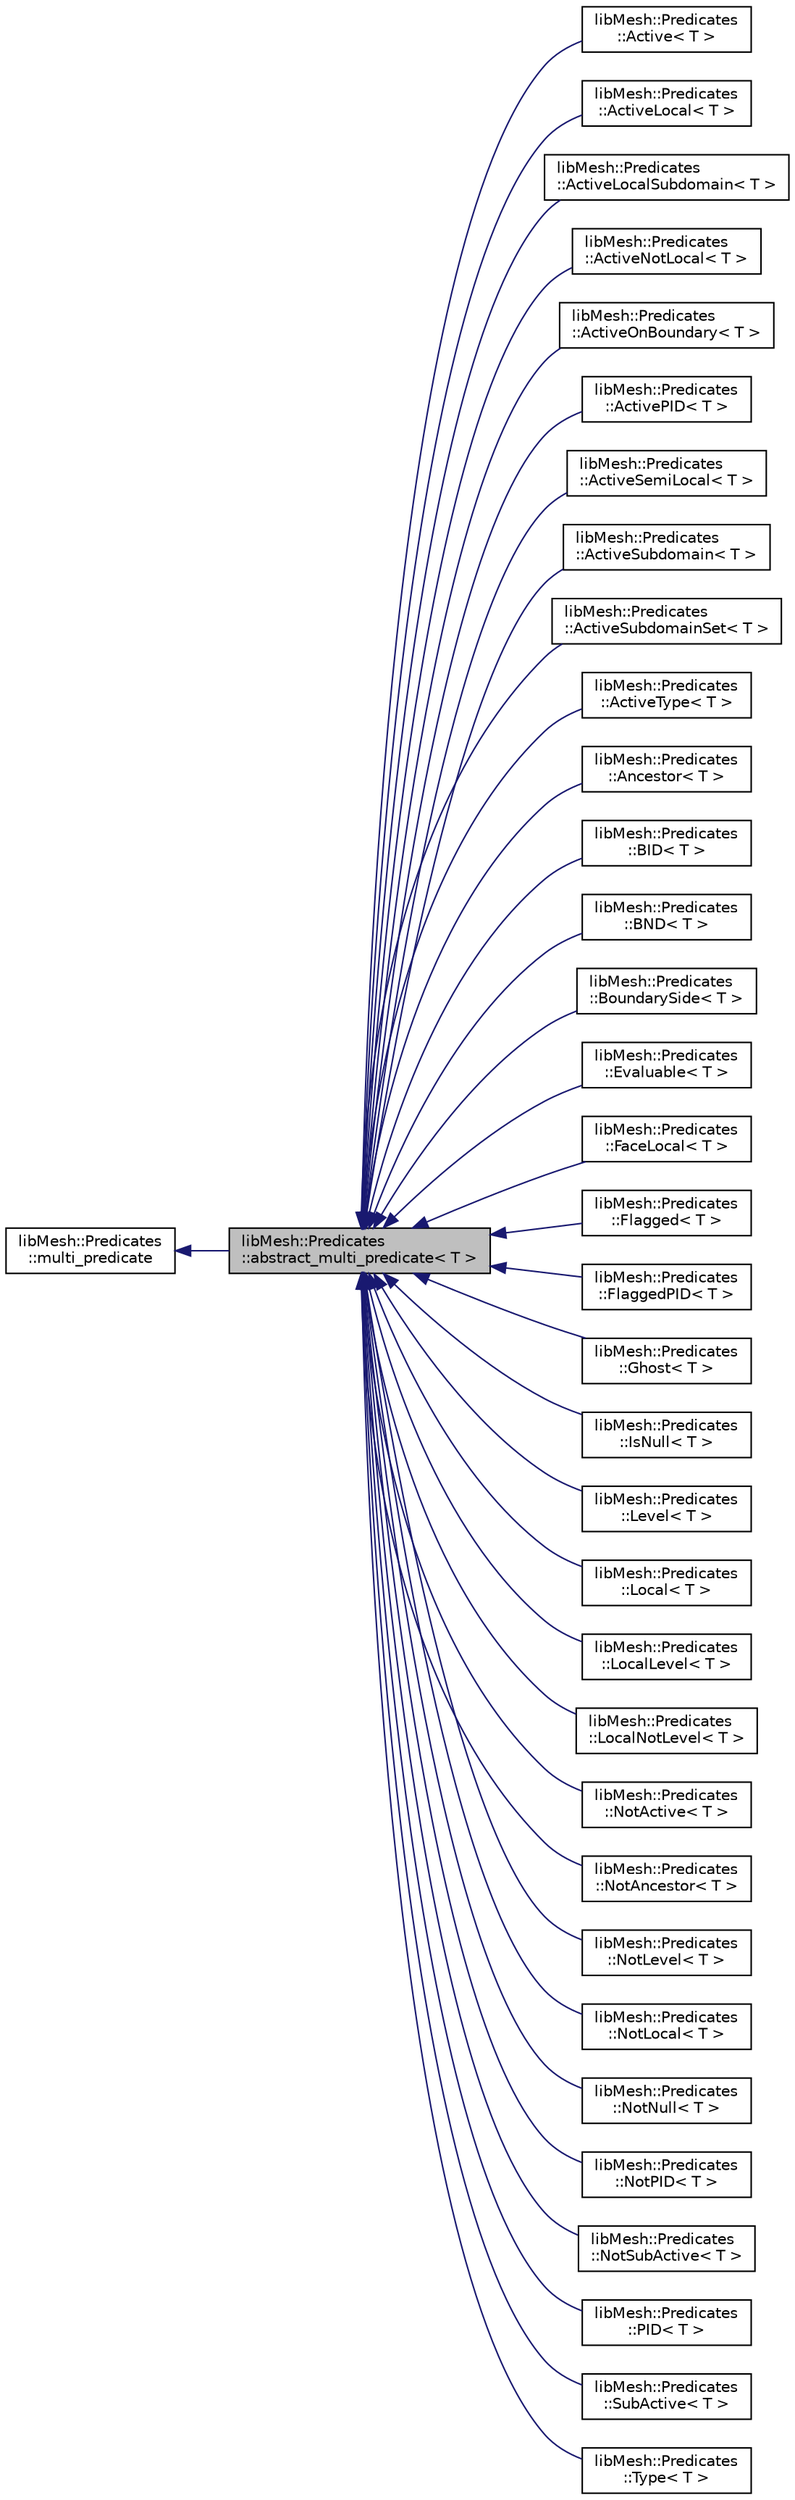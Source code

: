 digraph "libMesh::Predicates::abstract_multi_predicate&lt; T &gt;"
{
  edge [fontname="Helvetica",fontsize="10",labelfontname="Helvetica",labelfontsize="10"];
  node [fontname="Helvetica",fontsize="10",shape=record];
  rankdir="LR";
  Node0 [label="libMesh::Predicates\l::abstract_multi_predicate\< T \>",height=0.2,width=0.4,color="black", fillcolor="grey75", style="filled", fontcolor="black"];
  Node1 -> Node0 [dir="back",color="midnightblue",fontsize="10",style="solid",fontname="Helvetica"];
  Node1 [label="libMesh::Predicates\l::multi_predicate",height=0.2,width=0.4,color="black", fillcolor="white", style="filled",URL="$structlibMesh_1_1Predicates_1_1multi__predicate.html"];
  Node0 -> Node2 [dir="back",color="midnightblue",fontsize="10",style="solid",fontname="Helvetica"];
  Node2 [label="libMesh::Predicates\l::Active\< T \>",height=0.2,width=0.4,color="black", fillcolor="white", style="filled",URL="$structlibMesh_1_1Predicates_1_1Active.html"];
  Node0 -> Node3 [dir="back",color="midnightblue",fontsize="10",style="solid",fontname="Helvetica"];
  Node3 [label="libMesh::Predicates\l::ActiveLocal\< T \>",height=0.2,width=0.4,color="black", fillcolor="white", style="filled",URL="$structlibMesh_1_1Predicates_1_1ActiveLocal.html"];
  Node0 -> Node4 [dir="back",color="midnightblue",fontsize="10",style="solid",fontname="Helvetica"];
  Node4 [label="libMesh::Predicates\l::ActiveLocalSubdomain\< T \>",height=0.2,width=0.4,color="black", fillcolor="white", style="filled",URL="$structlibMesh_1_1Predicates_1_1ActiveLocalSubdomain.html"];
  Node0 -> Node5 [dir="back",color="midnightblue",fontsize="10",style="solid",fontname="Helvetica"];
  Node5 [label="libMesh::Predicates\l::ActiveNotLocal\< T \>",height=0.2,width=0.4,color="black", fillcolor="white", style="filled",URL="$structlibMesh_1_1Predicates_1_1ActiveNotLocal.html"];
  Node0 -> Node6 [dir="back",color="midnightblue",fontsize="10",style="solid",fontname="Helvetica"];
  Node6 [label="libMesh::Predicates\l::ActiveOnBoundary\< T \>",height=0.2,width=0.4,color="black", fillcolor="white", style="filled",URL="$structlibMesh_1_1Predicates_1_1ActiveOnBoundary.html"];
  Node0 -> Node7 [dir="back",color="midnightblue",fontsize="10",style="solid",fontname="Helvetica"];
  Node7 [label="libMesh::Predicates\l::ActivePID\< T \>",height=0.2,width=0.4,color="black", fillcolor="white", style="filled",URL="$structlibMesh_1_1Predicates_1_1ActivePID.html"];
  Node0 -> Node8 [dir="back",color="midnightblue",fontsize="10",style="solid",fontname="Helvetica"];
  Node8 [label="libMesh::Predicates\l::ActiveSemiLocal\< T \>",height=0.2,width=0.4,color="black", fillcolor="white", style="filled",URL="$structlibMesh_1_1Predicates_1_1ActiveSemiLocal.html"];
  Node0 -> Node9 [dir="back",color="midnightblue",fontsize="10",style="solid",fontname="Helvetica"];
  Node9 [label="libMesh::Predicates\l::ActiveSubdomain\< T \>",height=0.2,width=0.4,color="black", fillcolor="white", style="filled",URL="$structlibMesh_1_1Predicates_1_1ActiveSubdomain.html"];
  Node0 -> Node10 [dir="back",color="midnightblue",fontsize="10",style="solid",fontname="Helvetica"];
  Node10 [label="libMesh::Predicates\l::ActiveSubdomainSet\< T \>",height=0.2,width=0.4,color="black", fillcolor="white", style="filled",URL="$structlibMesh_1_1Predicates_1_1ActiveSubdomainSet.html"];
  Node0 -> Node11 [dir="back",color="midnightblue",fontsize="10",style="solid",fontname="Helvetica"];
  Node11 [label="libMesh::Predicates\l::ActiveType\< T \>",height=0.2,width=0.4,color="black", fillcolor="white", style="filled",URL="$structlibMesh_1_1Predicates_1_1ActiveType.html"];
  Node0 -> Node12 [dir="back",color="midnightblue",fontsize="10",style="solid",fontname="Helvetica"];
  Node12 [label="libMesh::Predicates\l::Ancestor\< T \>",height=0.2,width=0.4,color="black", fillcolor="white", style="filled",URL="$structlibMesh_1_1Predicates_1_1Ancestor.html"];
  Node0 -> Node13 [dir="back",color="midnightblue",fontsize="10",style="solid",fontname="Helvetica"];
  Node13 [label="libMesh::Predicates\l::BID\< T \>",height=0.2,width=0.4,color="black", fillcolor="white", style="filled",URL="$structlibMesh_1_1Predicates_1_1BID.html"];
  Node0 -> Node14 [dir="back",color="midnightblue",fontsize="10",style="solid",fontname="Helvetica"];
  Node14 [label="libMesh::Predicates\l::BND\< T \>",height=0.2,width=0.4,color="black", fillcolor="white", style="filled",URL="$structlibMesh_1_1Predicates_1_1BND.html"];
  Node0 -> Node15 [dir="back",color="midnightblue",fontsize="10",style="solid",fontname="Helvetica"];
  Node15 [label="libMesh::Predicates\l::BoundarySide\< T \>",height=0.2,width=0.4,color="black", fillcolor="white", style="filled",URL="$structlibMesh_1_1Predicates_1_1BoundarySide.html"];
  Node0 -> Node16 [dir="back",color="midnightblue",fontsize="10",style="solid",fontname="Helvetica"];
  Node16 [label="libMesh::Predicates\l::Evaluable\< T \>",height=0.2,width=0.4,color="black", fillcolor="white", style="filled",URL="$structlibMesh_1_1Predicates_1_1Evaluable.html"];
  Node0 -> Node17 [dir="back",color="midnightblue",fontsize="10",style="solid",fontname="Helvetica"];
  Node17 [label="libMesh::Predicates\l::FaceLocal\< T \>",height=0.2,width=0.4,color="black", fillcolor="white", style="filled",URL="$structlibMesh_1_1Predicates_1_1FaceLocal.html"];
  Node0 -> Node18 [dir="back",color="midnightblue",fontsize="10",style="solid",fontname="Helvetica"];
  Node18 [label="libMesh::Predicates\l::Flagged\< T \>",height=0.2,width=0.4,color="black", fillcolor="white", style="filled",URL="$structlibMesh_1_1Predicates_1_1Flagged.html"];
  Node0 -> Node19 [dir="back",color="midnightblue",fontsize="10",style="solid",fontname="Helvetica"];
  Node19 [label="libMesh::Predicates\l::FlaggedPID\< T \>",height=0.2,width=0.4,color="black", fillcolor="white", style="filled",URL="$structlibMesh_1_1Predicates_1_1FlaggedPID.html"];
  Node0 -> Node20 [dir="back",color="midnightblue",fontsize="10",style="solid",fontname="Helvetica"];
  Node20 [label="libMesh::Predicates\l::Ghost\< T \>",height=0.2,width=0.4,color="black", fillcolor="white", style="filled",URL="$structlibMesh_1_1Predicates_1_1Ghost.html"];
  Node0 -> Node21 [dir="back",color="midnightblue",fontsize="10",style="solid",fontname="Helvetica"];
  Node21 [label="libMesh::Predicates\l::IsNull\< T \>",height=0.2,width=0.4,color="black", fillcolor="white", style="filled",URL="$structlibMesh_1_1Predicates_1_1IsNull.html"];
  Node0 -> Node22 [dir="back",color="midnightblue",fontsize="10",style="solid",fontname="Helvetica"];
  Node22 [label="libMesh::Predicates\l::Level\< T \>",height=0.2,width=0.4,color="black", fillcolor="white", style="filled",URL="$structlibMesh_1_1Predicates_1_1Level.html"];
  Node0 -> Node23 [dir="back",color="midnightblue",fontsize="10",style="solid",fontname="Helvetica"];
  Node23 [label="libMesh::Predicates\l::Local\< T \>",height=0.2,width=0.4,color="black", fillcolor="white", style="filled",URL="$structlibMesh_1_1Predicates_1_1Local.html"];
  Node0 -> Node24 [dir="back",color="midnightblue",fontsize="10",style="solid",fontname="Helvetica"];
  Node24 [label="libMesh::Predicates\l::LocalLevel\< T \>",height=0.2,width=0.4,color="black", fillcolor="white", style="filled",URL="$structlibMesh_1_1Predicates_1_1LocalLevel.html"];
  Node0 -> Node25 [dir="back",color="midnightblue",fontsize="10",style="solid",fontname="Helvetica"];
  Node25 [label="libMesh::Predicates\l::LocalNotLevel\< T \>",height=0.2,width=0.4,color="black", fillcolor="white", style="filled",URL="$structlibMesh_1_1Predicates_1_1LocalNotLevel.html"];
  Node0 -> Node26 [dir="back",color="midnightblue",fontsize="10",style="solid",fontname="Helvetica"];
  Node26 [label="libMesh::Predicates\l::NotActive\< T \>",height=0.2,width=0.4,color="black", fillcolor="white", style="filled",URL="$structlibMesh_1_1Predicates_1_1NotActive.html"];
  Node0 -> Node27 [dir="back",color="midnightblue",fontsize="10",style="solid",fontname="Helvetica"];
  Node27 [label="libMesh::Predicates\l::NotAncestor\< T \>",height=0.2,width=0.4,color="black", fillcolor="white", style="filled",URL="$structlibMesh_1_1Predicates_1_1NotAncestor.html"];
  Node0 -> Node28 [dir="back",color="midnightblue",fontsize="10",style="solid",fontname="Helvetica"];
  Node28 [label="libMesh::Predicates\l::NotLevel\< T \>",height=0.2,width=0.4,color="black", fillcolor="white", style="filled",URL="$structlibMesh_1_1Predicates_1_1NotLevel.html"];
  Node0 -> Node29 [dir="back",color="midnightblue",fontsize="10",style="solid",fontname="Helvetica"];
  Node29 [label="libMesh::Predicates\l::NotLocal\< T \>",height=0.2,width=0.4,color="black", fillcolor="white", style="filled",URL="$structlibMesh_1_1Predicates_1_1NotLocal.html"];
  Node0 -> Node30 [dir="back",color="midnightblue",fontsize="10",style="solid",fontname="Helvetica"];
  Node30 [label="libMesh::Predicates\l::NotNull\< T \>",height=0.2,width=0.4,color="black", fillcolor="white", style="filled",URL="$structlibMesh_1_1Predicates_1_1NotNull.html"];
  Node0 -> Node31 [dir="back",color="midnightblue",fontsize="10",style="solid",fontname="Helvetica"];
  Node31 [label="libMesh::Predicates\l::NotPID\< T \>",height=0.2,width=0.4,color="black", fillcolor="white", style="filled",URL="$structlibMesh_1_1Predicates_1_1NotPID.html"];
  Node0 -> Node32 [dir="back",color="midnightblue",fontsize="10",style="solid",fontname="Helvetica"];
  Node32 [label="libMesh::Predicates\l::NotSubActive\< T \>",height=0.2,width=0.4,color="black", fillcolor="white", style="filled",URL="$structlibMesh_1_1Predicates_1_1NotSubActive.html"];
  Node0 -> Node33 [dir="back",color="midnightblue",fontsize="10",style="solid",fontname="Helvetica"];
  Node33 [label="libMesh::Predicates\l::PID\< T \>",height=0.2,width=0.4,color="black", fillcolor="white", style="filled",URL="$structlibMesh_1_1Predicates_1_1PID.html"];
  Node0 -> Node34 [dir="back",color="midnightblue",fontsize="10",style="solid",fontname="Helvetica"];
  Node34 [label="libMesh::Predicates\l::SubActive\< T \>",height=0.2,width=0.4,color="black", fillcolor="white", style="filled",URL="$structlibMesh_1_1Predicates_1_1SubActive.html"];
  Node0 -> Node35 [dir="back",color="midnightblue",fontsize="10",style="solid",fontname="Helvetica"];
  Node35 [label="libMesh::Predicates\l::Type\< T \>",height=0.2,width=0.4,color="black", fillcolor="white", style="filled",URL="$structlibMesh_1_1Predicates_1_1Type.html"];
}

